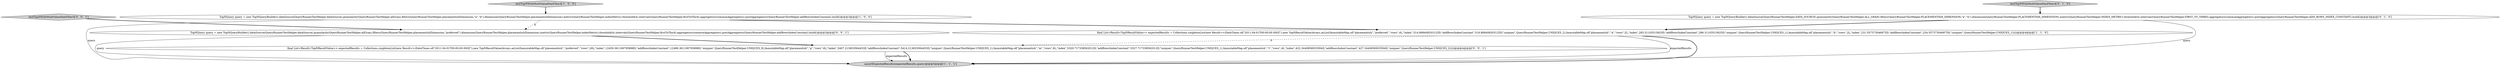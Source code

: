 digraph {
6 [style = filled, label = "TopNQuery query = new TopNQueryBuilder().dataSource(QueryRunnerTestHelper.dataSource).granularity(QueryRunnerTestHelper.allGran).filters(QueryRunnerTestHelper.placementishDimension,\"preferred\").dimension(QueryRunnerTestHelper.placementishDimension).metric(QueryRunnerTestHelper.indexMetric).threshold(4).intervals(QueryRunnerTestHelper.firstToThird).aggregators(commonAggregators).postAggregators(QueryRunnerTestHelper.addRowsIndexConstant).build()@@@3@@@['0', '0', '1']", fillcolor = white, shape = ellipse image = "AAA0AAABBB3BBB"];
5 [style = filled, label = "testTopNWithMultiValueDimFilter4['0', '1', '0']", fillcolor = lightgray, shape = diamond image = "AAA0AAABBB2BBB"];
8 [style = filled, label = "testTopNWithMultiValueDimFilter5['0', '0', '1']", fillcolor = lightgray, shape = diamond image = "AAA0AAABBB3BBB"];
1 [style = filled, label = "assertExpectedResults(expectedResults,query)@@@5@@@['1', '1', '1']", fillcolor = lightgray, shape = ellipse image = "AAA0AAABBB1BBB"];
0 [style = filled, label = "testTopNWithMultiValueDimFilter4['1', '0', '0']", fillcolor = lightgray, shape = diamond image = "AAA0AAABBB1BBB"];
3 [style = filled, label = "final List<Result<TopNResultValue>> expectedResults = Collections.singletonList(new Result<>(DateTimes.of(\"2011-04-01T00:00:00.000Z\"),new TopNResultValue(Arrays.asList(ImmutableMap.of(\"placementish\",\"preferred\",\"rows\",4L,\"index\",514.868408203125D,\"addRowsIndexConstant\",519.868408203125D,\"uniques\",QueryRunnerTestHelper.UNIQUES_2),ImmutableMap.of(\"placementish\",\"a\",\"rows\",2L,\"index\",283.31103515625D,\"addRowsIndexConstant\",286.31103515625D,\"uniques\",QueryRunnerTestHelper.UNIQUES_1),ImmutableMap.of(\"placementish\",\"b\",\"rows\",2L,\"index\",231.557373046875D,\"addRowsIndexConstant\",234.557373046875D,\"uniques\",QueryRunnerTestHelper.UNIQUES_1)))))@@@4@@@['1', '1', '0']", fillcolor = white, shape = ellipse image = "AAA0AAABBB1BBB"];
7 [style = filled, label = "final List<Result<TopNResultValue>> expectedResults = Collections.singletonList(new Result<>(DateTimes.of(\"2011-04-01T00:00:00.000Z\"),new TopNResultValue(Arrays.asList(ImmutableMap.of(\"placementish\",\"preferred\",\"rows\",26L,\"index\",12459.361190795898D,\"addRowsIndexConstant\",12486.361190795898D,\"uniques\",QueryRunnerTestHelper.UNIQUES_9),ImmutableMap.of(\"placementish\",\"p\",\"rows\",6L,\"index\",5407.213653564453D,\"addRowsIndexConstant\",5414.213653564453D,\"uniques\",QueryRunnerTestHelper.UNIQUES_1),ImmutableMap.of(\"placementish\",\"m\",\"rows\",6L,\"index\",5320.717338562012D,\"addRowsIndexConstant\",5327.717338562012D,\"uniques\",QueryRunnerTestHelper.UNIQUES_1),ImmutableMap.of(\"placementish\",\"t\",\"rows\",4L,\"index\",422.3440856933594D,\"addRowsIndexConstant\",427.3440856933594D,\"uniques\",QueryRunnerTestHelper.UNIQUES_2)))))@@@4@@@['0', '0', '1']", fillcolor = white, shape = ellipse image = "AAA0AAABBB3BBB"];
2 [style = filled, label = "TopNQuery query = new TopNQueryBuilder().dataSource(QueryRunnerTestHelper.dataSource).granularity(QueryRunnerTestHelper.allGran).filters(QueryRunnerTestHelper.placementishDimension,\"a\",\"b\").dimension(QueryRunnerTestHelper.placementishDimension).metric(QueryRunnerTestHelper.indexMetric).threshold(4).intervals(QueryRunnerTestHelper.firstToThird).aggregators(commonAggregators).postAggregators(QueryRunnerTestHelper.addRowsIndexConstant).build()@@@3@@@['1', '0', '0']", fillcolor = white, shape = ellipse image = "AAA0AAABBB1BBB"];
4 [style = filled, label = "TopNQuery query = new TopNQueryBuilder().dataSource(QueryRunnerTestHelper.DATA_SOURCE).granularity(QueryRunnerTestHelper.ALL_GRAN).filters(QueryRunnerTestHelper.PLACEMENTISH_DIMENSION,\"a\",\"b\").dimension(QueryRunnerTestHelper.PLACEMENTISH_DIMENSION).metric(QueryRunnerTestHelper.INDEX_METRIC).threshold(4).intervals(QueryRunnerTestHelper.FIRST_TO_THIRD).aggregators(commonAggregators).postAggregators(QueryRunnerTestHelper.ADD_ROWS_INDEX_CONSTANT).build()@@@3@@@['0', '1', '0']", fillcolor = white, shape = ellipse image = "AAA0AAABBB2BBB"];
4->3 [style = bold, label=""];
8->6 [style = bold, label=""];
7->1 [style = bold, label=""];
2->1 [style = solid, label="query"];
6->7 [style = bold, label=""];
3->1 [style = bold, label=""];
6->1 [style = solid, label="query"];
7->1 [style = solid, label="expectedResults"];
3->1 [style = solid, label="expectedResults"];
3->7 [style = dashed, label="0"];
4->1 [style = solid, label="query"];
5->4 [style = bold, label=""];
2->3 [style = bold, label=""];
0->2 [style = bold, label=""];
2->6 [style = dashed, label="0"];
}
